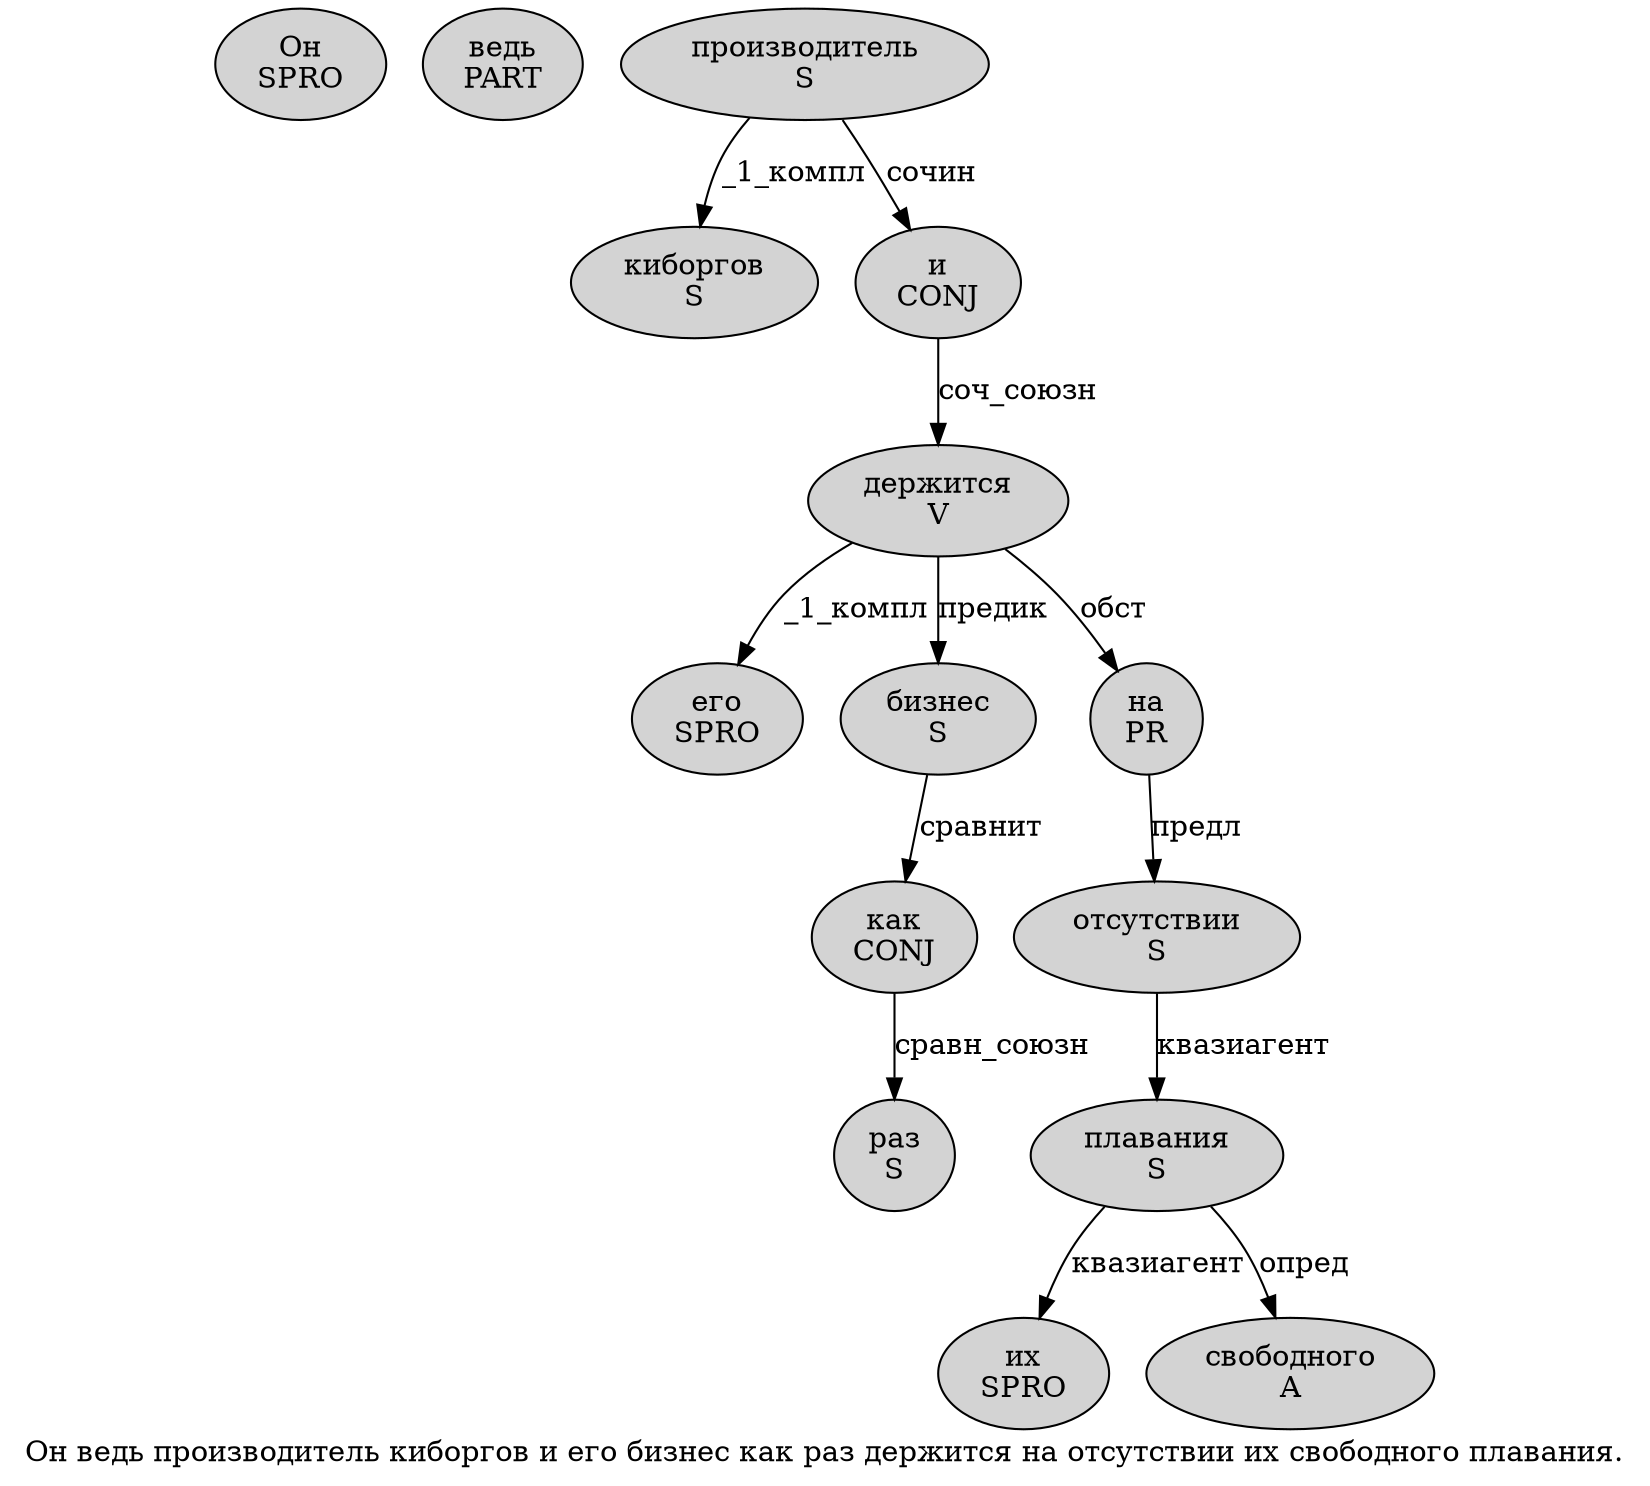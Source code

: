 digraph SENTENCE_2753 {
	graph [label="Он ведь производитель киборгов и его бизнес как раз держится на отсутствии их свободного плавания."]
	node [style=filled]
		0 [label="Он
SPRO" color="" fillcolor=lightgray penwidth=1 shape=ellipse]
		1 [label="ведь
PART" color="" fillcolor=lightgray penwidth=1 shape=ellipse]
		2 [label="производитель
S" color="" fillcolor=lightgray penwidth=1 shape=ellipse]
		3 [label="киборгов
S" color="" fillcolor=lightgray penwidth=1 shape=ellipse]
		4 [label="и
CONJ" color="" fillcolor=lightgray penwidth=1 shape=ellipse]
		5 [label="его
SPRO" color="" fillcolor=lightgray penwidth=1 shape=ellipse]
		6 [label="бизнес
S" color="" fillcolor=lightgray penwidth=1 shape=ellipse]
		7 [label="как
CONJ" color="" fillcolor=lightgray penwidth=1 shape=ellipse]
		8 [label="раз
S" color="" fillcolor=lightgray penwidth=1 shape=ellipse]
		9 [label="держится
V" color="" fillcolor=lightgray penwidth=1 shape=ellipse]
		10 [label="на
PR" color="" fillcolor=lightgray penwidth=1 shape=ellipse]
		11 [label="отсутствии
S" color="" fillcolor=lightgray penwidth=1 shape=ellipse]
		12 [label="их
SPRO" color="" fillcolor=lightgray penwidth=1 shape=ellipse]
		13 [label="свободного
A" color="" fillcolor=lightgray penwidth=1 shape=ellipse]
		14 [label="плавания
S" color="" fillcolor=lightgray penwidth=1 shape=ellipse]
			9 -> 5 [label="_1_компл"]
			9 -> 6 [label="предик"]
			9 -> 10 [label="обст"]
			6 -> 7 [label="сравнит"]
			7 -> 8 [label="сравн_союзн"]
			14 -> 12 [label="квазиагент"]
			14 -> 13 [label="опред"]
			4 -> 9 [label="соч_союзн"]
			2 -> 3 [label="_1_компл"]
			2 -> 4 [label="сочин"]
			11 -> 14 [label="квазиагент"]
			10 -> 11 [label="предл"]
}